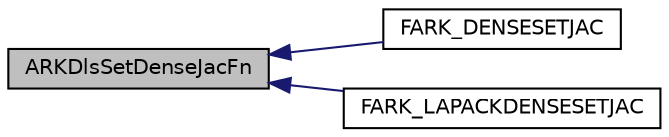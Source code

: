 digraph "ARKDlsSetDenseJacFn"
{
  edge [fontname="Helvetica",fontsize="10",labelfontname="Helvetica",labelfontsize="10"];
  node [fontname="Helvetica",fontsize="10",shape=record];
  rankdir="LR";
  Node47 [label="ARKDlsSetDenseJacFn",height=0.2,width=0.4,color="black", fillcolor="grey75", style="filled", fontcolor="black"];
  Node47 -> Node48 [dir="back",color="midnightblue",fontsize="10",style="solid",fontname="Helvetica"];
  Node48 [label="FARK_DENSESETJAC",height=0.2,width=0.4,color="black", fillcolor="white", style="filled",URL="$d7/d4c/farkode_8h.html#a41db404373f050c278dc1b2fea914b76"];
  Node47 -> Node49 [dir="back",color="midnightblue",fontsize="10",style="solid",fontname="Helvetica"];
  Node49 [label="FARK_LAPACKDENSESETJAC",height=0.2,width=0.4,color="black", fillcolor="white", style="filled",URL="$d7/d4c/farkode_8h.html#ad516ccb25979c1bd5b2c799c68c60f73"];
}
